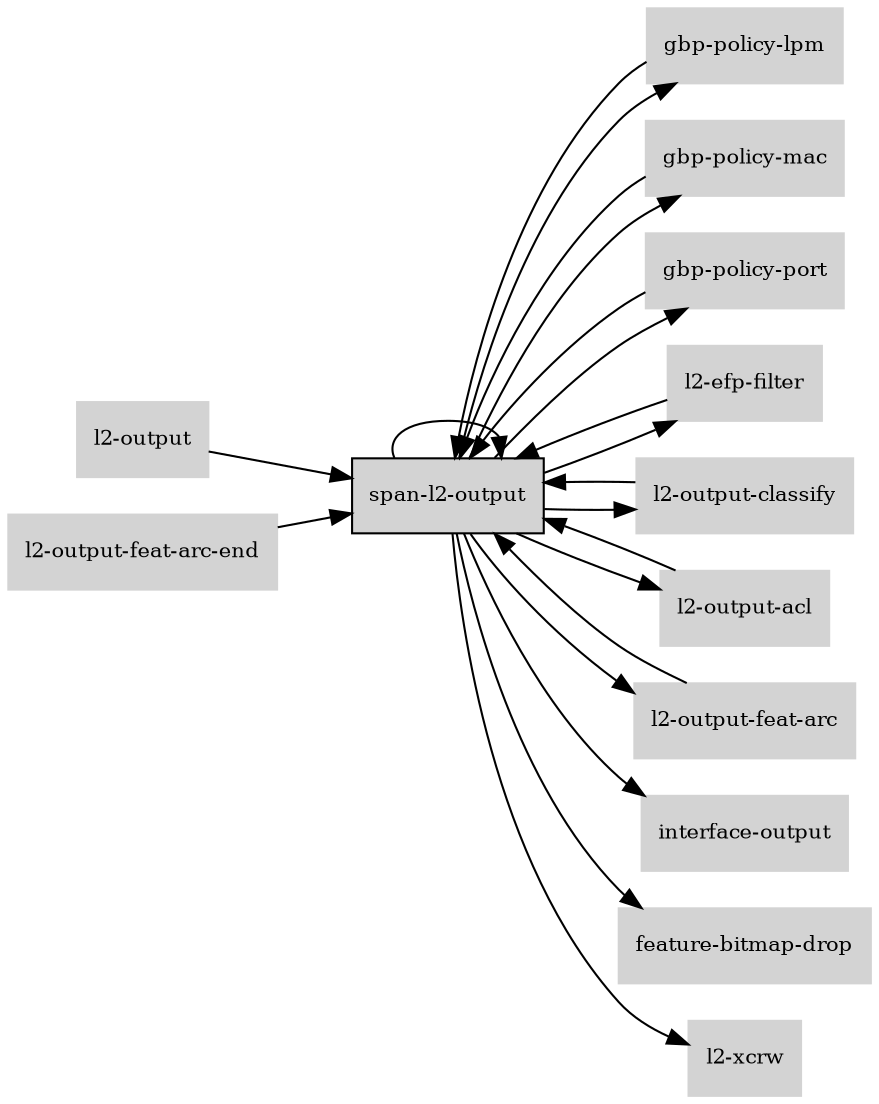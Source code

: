 digraph "span_l2_output_subgraph" {
  rankdir=LR;
  node [shape=box, style=filled, fontsize=10, color=lightgray, fontcolor=black, fillcolor=lightgray];
  "span-l2-output" [color=black, fontcolor=black, fillcolor=lightgray];
  edge [fontsize=8];
  "gbp-policy-lpm" -> "span-l2-output";
  "gbp-policy-mac" -> "span-l2-output";
  "gbp-policy-port" -> "span-l2-output";
  "l2-efp-filter" -> "span-l2-output";
  "l2-output-classify" -> "span-l2-output";
  "l2-output" -> "span-l2-output";
  "l2-output-acl" -> "span-l2-output";
  "l2-output-feat-arc" -> "span-l2-output";
  "l2-output-feat-arc-end" -> "span-l2-output";
  "span-l2-output" -> "interface-output";
  "span-l2-output" -> "span-l2-output";
  "span-l2-output" -> "gbp-policy-lpm";
  "span-l2-output" -> "gbp-policy-port";
  "span-l2-output" -> "gbp-policy-mac";
  "span-l2-output" -> "feature-bitmap-drop";
  "span-l2-output" -> "l2-output-acl";
  "span-l2-output" -> "l2-efp-filter";
  "span-l2-output" -> "l2-output-classify";
  "span-l2-output" -> "l2-output-feat-arc";
  "span-l2-output" -> "l2-xcrw";
}
